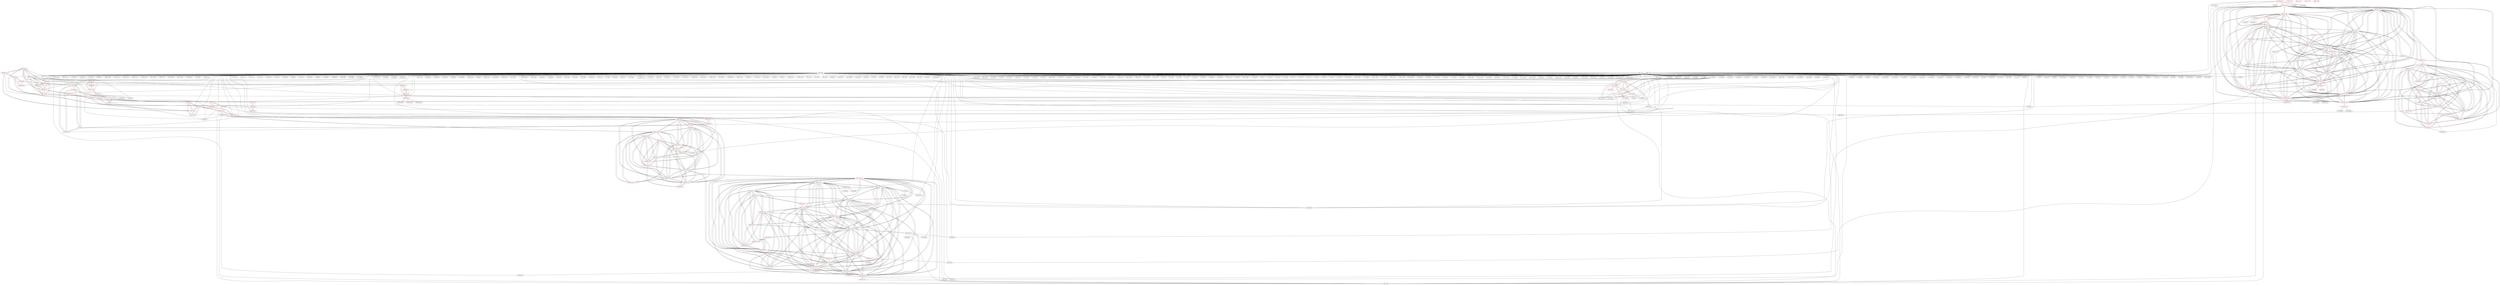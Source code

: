 graph {
	468 [label="(468) R35_T2" color=red]
	483 [label="(483) T15_T1"]
	484 [label="(484) T16_T1"]
	482 [label="(482) T14_T1"]
	485 [label="(485) T17_T1"]
	498 [label="(498) R35_T1"]
	508 [label="(508) R15_P1"]
	467 [label="(467) T22_T1"]
	469 [label="(469) R36_T2" color=red]
	434 [label="(434) U1302"]
	457 [label="(457) U1301"]
	474 [label="(474) T18_T2"]
	470 [label="(470) R37_T2" color=red]
	40 [label="(40) U201"]
	475 [label="(475) T19_T2"]
	471 [label="(471) R38_T2" color=red]
	436 [label="(436) J1303"]
	40 [label="(40) U201"]
	457 [label="(457) U1301"]
	476 [label="(476) T20_T2"]
	472 [label="(472) R39_T2" color=red]
	73 [label="(73) C316"]
	51 [label="(51) J301"]
	91 [label="(91) FB304"]
	477 [label="(477) T21_T2"]
	473 [label="(473) R40_T2" color=red]
	475 [label="(475) T19_T2"]
	476 [label="(476) T20_T2"]
	477 [label="(477) T21_T2"]
	467 [label="(467) T22_T1"]
	474 [label="(474) T18_T2"]
	474 [label="(474) T18_T2" color=red]
	475 [label="(475) T19_T2"]
	476 [label="(476) T20_T2"]
	477 [label="(477) T21_T2"]
	467 [label="(467) T22_T1"]
	473 [label="(473) R40_T2"]
	469 [label="(469) R36_T2"]
	475 [label="(475) T19_T2" color=red]
	476 [label="(476) T20_T2"]
	477 [label="(477) T21_T2"]
	467 [label="(467) T22_T1"]
	474 [label="(474) T18_T2"]
	473 [label="(473) R40_T2"]
	470 [label="(470) R37_T2"]
	476 [label="(476) T20_T2" color=red]
	475 [label="(475) T19_T2"]
	477 [label="(477) T21_T2"]
	467 [label="(467) T22_T1"]
	474 [label="(474) T18_T2"]
	473 [label="(473) R40_T2"]
	471 [label="(471) R38_T2"]
	477 [label="(477) T21_T2" color=red]
	475 [label="(475) T19_T2"]
	476 [label="(476) T20_T2"]
	467 [label="(467) T22_T1"]
	474 [label="(474) T18_T2"]
	473 [label="(473) R40_T2"]
	472 [label="(472) R39_T2"]
	478 [label="(478) T10_T1" color=red]
	486 [label="(486) R23_T1"]
	487 [label="(487) R27_T1"]
	494 [label="(494) R31_T1"]
	479 [label="(479) T11_T1" color=red]
	491 [label="(491) R24_T1"]
	495 [label="(495) R32_T1"]
	488 [label="(488) R28_T1"]
	480 [label="(480) T12_T1" color=red]
	496 [label="(496) R33_T1"]
	489 [label="(489) R29_T1"]
	490 [label="(490) R25_T1"]
	481 [label="(481) T13_T1" color=red]
	493 [label="(493) R30_T1"]
	497 [label="(497) R34_T1"]
	492 [label="(492) R26_T1"]
	482 [label="(482) T14_T1" color=red]
	483 [label="(483) T15_T1"]
	484 [label="(484) T16_T1"]
	485 [label="(485) T17_T1"]
	468 [label="(468) R35_T2"]
	498 [label="(498) R35_T1"]
	494 [label="(494) R31_T1"]
	483 [label="(483) T15_T1" color=red]
	484 [label="(484) T16_T1"]
	482 [label="(482) T14_T1"]
	485 [label="(485) T17_T1"]
	468 [label="(468) R35_T2"]
	498 [label="(498) R35_T1"]
	495 [label="(495) R32_T1"]
	484 [label="(484) T16_T1" color=red]
	483 [label="(483) T15_T1"]
	482 [label="(482) T14_T1"]
	485 [label="(485) T17_T1"]
	468 [label="(468) R35_T2"]
	498 [label="(498) R35_T1"]
	496 [label="(496) R33_T1"]
	485 [label="(485) T17_T1" color=red]
	483 [label="(483) T15_T1"]
	484 [label="(484) T16_T1"]
	482 [label="(482) T14_T1"]
	468 [label="(468) R35_T2"]
	498 [label="(498) R35_T1"]
	499 [label="(499) R34_T1_T"]
	486 [label="(486) R23_T1" color=red]
	478 [label="(478) T10_T1"]
	487 [label="(487) R27_T1" color=red]
	478 [label="(478) T10_T1"]
	494 [label="(494) R31_T1"]
	488 [label="(488) R28_T1" color=red]
	495 [label="(495) R32_T1"]
	479 [label="(479) T11_T1"]
	489 [label="(489) R29_T1" color=red]
	496 [label="(496) R33_T1"]
	480 [label="(480) T12_T1"]
	490 [label="(490) R25_T1" color=red]
	420 [label="(420) JP1201"]
	426 [label="(426) Q1202"]
	423 [label="(423) C1202"]
	480 [label="(480) T12_T1"]
	491 [label="(491) R24_T1" color=red]
	145 [label="(145) TR501"]
	148 [label="(148) J502"]
	479 [label="(479) T11_T1"]
	492 [label="(492) R26_T1" color=red]
	434 [label="(434) U1302"]
	457 [label="(457) U1301"]
	481 [label="(481) T13_T1"]
	493 [label="(493) R30_T1" color=red]
	497 [label="(497) R34_T1"]
	481 [label="(481) T13_T1"]
	494 [label="(494) R31_T1" color=red]
	487 [label="(487) R27_T1"]
	478 [label="(478) T10_T1"]
	482 [label="(482) T14_T1"]
	495 [label="(495) R32_T1" color=red]
	483 [label="(483) T15_T1"]
	479 [label="(479) T11_T1"]
	488 [label="(488) R28_T1"]
	496 [label="(496) R33_T1" color=red]
	484 [label="(484) T16_T1"]
	480 [label="(480) T12_T1"]
	489 [label="(489) R29_T1"]
	497 [label="(497) R34_T1" color=red]
	493 [label="(493) R30_T1"]
	481 [label="(481) T13_T1"]
	499 [label="(499) R34_T1_T"]
	498 [label="(498) R35_T1" color=red]
	483 [label="(483) T15_T1"]
	484 [label="(484) T16_T1"]
	482 [label="(482) T14_T1"]
	485 [label="(485) T17_T1"]
	468 [label="(468) R35_T2"]
	499 [label="(499) R34_T1_T" color=red]
	485 [label="(485) T17_T1"]
	497 [label="(497) R34_T1"]
	500 [label="(500) T3_P1" color=red]
	504 [label="(504) R14_P1"]
	505 [label="(505) T6_P1"]
	503 [label="(503) R13_P1"]
	502 [label="(502) R12_P1"]
	501 [label="(501) T2_P1"]
	501 [label="(501) T2_P1" color=red]
	503 [label="(503) R13_P1"]
	500 [label="(500) T3_P1"]
	502 [label="(502) R12_P1"]
	507 [label="(507) T5_P1"]
	508 [label="(508) R15_P1"]
	502 [label="(502) R12_P1" color=red]
	503 [label="(503) R13_P1"]
	500 [label="(500) T3_P1"]
	501 [label="(501) T2_P1"]
	503 [label="(503) R13_P1" color=red]
	517 [label="(517) T4_P1"]
	500 [label="(500) T3_P1"]
	502 [label="(502) R12_P1"]
	501 [label="(501) T2_P1"]
	504 [label="(504) R14_P1" color=red]
	608 [label="(608) R14_P1_3"]
	40 [label="(40) U201"]
	500 [label="(500) T3_P1"]
	505 [label="(505) T6_P1"]
	505 [label="(505) T6_P1" color=red]
	504 [label="(504) R14_P1"]
	500 [label="(500) T3_P1"]
	514 [label="(514) R22_P1"]
	506 [label="(506) R17_P1"]
	506 [label="(506) R17_P1" color=red]
	514 [label="(514) R22_P1"]
	505 [label="(505) T6_P1"]
	507 [label="(507) T5_P1" color=red]
	501 [label="(501) T2_P1"]
	508 [label="(508) R15_P1"]
	509 [label="(509) R16_P1"]
	510 [label="(510) R20_P1"]
	508 [label="(508) R15_P1" color=red]
	467 [label="(467) T22_T1"]
	468 [label="(468) R35_T2"]
	501 [label="(501) T2_P1"]
	507 [label="(507) T5_P1"]
	509 [label="(509) R16_P1" color=red]
	507 [label="(507) T5_P1"]
	510 [label="(510) R20_P1"]
	510 [label="(510) R20_P1" color=red]
	511 [label="(511) T8_P1"]
	509 [label="(509) R16_P1"]
	507 [label="(507) T5_P1"]
	511 [label="(511) T8_P1" color=red]
	512 [label="(512) T9_P1"]
	513 [label="(513) R21_P1"]
	515 [label="(515) R19_P1"]
	510 [label="(510) R20_P1"]
	512 [label="(512) T9_P1" color=red]
	514 [label="(514) R22_P1"]
	513 [label="(513) R21_P1"]
	511 [label="(511) T8_P1"]
	515 [label="(515) R19_P1"]
	513 [label="(513) R21_P1" color=red]
	512 [label="(512) T9_P1"]
	511 [label="(511) T8_P1"]
	515 [label="(515) R19_P1"]
	514 [label="(514) R22_P1" color=red]
	512 [label="(512) T9_P1"]
	505 [label="(505) T6_P1"]
	506 [label="(506) R17_P1"]
	515 [label="(515) R19_P1" color=red]
	512 [label="(512) T9_P1"]
	513 [label="(513) R21_P1"]
	511 [label="(511) T8_P1"]
	516 [label="(516) T7_P1"]
	516 [label="(516) T7_P1" color=red]
	518 [label="(518) R1"]
	517 [label="(517) T4_P1"]
	158 [label="(158) J601"]
	515 [label="(515) R19_P1"]
	517 [label="(517) T4_P1" color=red]
	503 [label="(503) R13_P1"]
	518 [label="(518) R1"]
	516 [label="(516) T7_P1"]
	158 [label="(158) J601"]
	518 [label="(518) R1" color=red]
	517 [label="(517) T4_P1"]
	516 [label="(516) T7_P1"]
	158 [label="(158) J601"]
	519 [label="(519) T22_T1_2" color=red]
	533 [label="(533) T13_T1_2"]
	526 [label="(526) T18_T2_2"]
	527 [label="(527) T19_T2_2"]
	532 [label="(532) T12_T1_2"]
	535 [label="(535) T15_T1_2"]
	534 [label="(534) T14_T1_2"]
	528 [label="(528) T20_T2_2"]
	529 [label="(529) T21_T2_2"]
	531 [label="(531) T11_T1_2"]
	530 [label="(530) T10_T1_2"]
	536 [label="(536) T16_T1_2"]
	537 [label="(537) T17_T1_2"]
	525 [label="(525) R40_T2_2"]
	560 [label="(560) R15_P1_2"]
	520 [label="(520) R35_T2_2"]
	520 [label="(520) R35_T2_2" color=red]
	551 [label="(551) R35_T2_T_2"]
	560 [label="(560) R15_P1_2"]
	519 [label="(519) T22_T1_2"]
	521 [label="(521) R36_T2_2" color=red]
	115 [label="(115) TH401"]
	96 [label="(96) D402"]
	95 [label="(95) D401"]
	92 [label="(92) U401"]
	129 [label="(129) JP402"]
	130 [label="(130) JP403"]
	526 [label="(526) T18_T2_2"]
	522 [label="(522) R37_T2_2" color=red]
	335 [label="(335) R908"]
	341 [label="(341) JP904"]
	527 [label="(527) T19_T2_2"]
	523 [label="(523) R38_T2_2" color=red]
	50 [label="(50) U302"]
	528 [label="(528) T20_T2_2"]
	524 [label="(524) R39_T2_2" color=red]
	416 [label="(416) Q1201"]
	417 [label="(417) R1204"]
	529 [label="(529) T21_T2_2"]
	525 [label="(525) R40_T2_2" color=red]
	527 [label="(527) T19_T2_2"]
	528 [label="(528) T20_T2_2"]
	529 [label="(529) T21_T2_2"]
	519 [label="(519) T22_T1_2"]
	526 [label="(526) T18_T2_2"]
	541 [label="(541) R29_T1_2"]
	540 [label="(540) R28_T1_2"]
	545 [label="(545) R30_T1_2"]
	539 [label="(539) R27_T1_2"]
	550 [label="(550) R35_T1_2"]
	526 [label="(526) T18_T2_2" color=red]
	533 [label="(533) T13_T1_2"]
	527 [label="(527) T19_T2_2"]
	532 [label="(532) T12_T1_2"]
	535 [label="(535) T15_T1_2"]
	534 [label="(534) T14_T1_2"]
	528 [label="(528) T20_T2_2"]
	529 [label="(529) T21_T2_2"]
	531 [label="(531) T11_T1_2"]
	530 [label="(530) T10_T1_2"]
	519 [label="(519) T22_T1_2"]
	536 [label="(536) T16_T1_2"]
	537 [label="(537) T17_T1_2"]
	525 [label="(525) R40_T2_2"]
	521 [label="(521) R36_T2_2"]
	527 [label="(527) T19_T2_2" color=red]
	533 [label="(533) T13_T1_2"]
	526 [label="(526) T18_T2_2"]
	532 [label="(532) T12_T1_2"]
	535 [label="(535) T15_T1_2"]
	534 [label="(534) T14_T1_2"]
	528 [label="(528) T20_T2_2"]
	529 [label="(529) T21_T2_2"]
	531 [label="(531) T11_T1_2"]
	530 [label="(530) T10_T1_2"]
	519 [label="(519) T22_T1_2"]
	536 [label="(536) T16_T1_2"]
	537 [label="(537) T17_T1_2"]
	525 [label="(525) R40_T2_2"]
	522 [label="(522) R37_T2_2"]
	528 [label="(528) T20_T2_2" color=red]
	533 [label="(533) T13_T1_2"]
	526 [label="(526) T18_T2_2"]
	527 [label="(527) T19_T2_2"]
	532 [label="(532) T12_T1_2"]
	535 [label="(535) T15_T1_2"]
	534 [label="(534) T14_T1_2"]
	529 [label="(529) T21_T2_2"]
	531 [label="(531) T11_T1_2"]
	530 [label="(530) T10_T1_2"]
	519 [label="(519) T22_T1_2"]
	536 [label="(536) T16_T1_2"]
	537 [label="(537) T17_T1_2"]
	525 [label="(525) R40_T2_2"]
	523 [label="(523) R38_T2_2"]
	529 [label="(529) T21_T2_2" color=red]
	533 [label="(533) T13_T1_2"]
	526 [label="(526) T18_T2_2"]
	527 [label="(527) T19_T2_2"]
	532 [label="(532) T12_T1_2"]
	535 [label="(535) T15_T1_2"]
	534 [label="(534) T14_T1_2"]
	528 [label="(528) T20_T2_2"]
	531 [label="(531) T11_T1_2"]
	530 [label="(530) T10_T1_2"]
	519 [label="(519) T22_T1_2"]
	536 [label="(536) T16_T1_2"]
	537 [label="(537) T17_T1_2"]
	525 [label="(525) R40_T2_2"]
	524 [label="(524) R39_T2_2"]
	530 [label="(530) T10_T1_2" color=red]
	533 [label="(533) T13_T1_2"]
	526 [label="(526) T18_T2_2"]
	527 [label="(527) T19_T2_2"]
	532 [label="(532) T12_T1_2"]
	535 [label="(535) T15_T1_2"]
	534 [label="(534) T14_T1_2"]
	528 [label="(528) T20_T2_2"]
	529 [label="(529) T21_T2_2"]
	531 [label="(531) T11_T1_2"]
	519 [label="(519) T22_T1_2"]
	536 [label="(536) T16_T1_2"]
	537 [label="(537) T17_T1_2"]
	538 [label="(538) R23_T1_2"]
	539 [label="(539) R27_T1_2"]
	546 [label="(546) R31_T1_2"]
	531 [label="(531) T11_T1_2" color=red]
	533 [label="(533) T13_T1_2"]
	526 [label="(526) T18_T2_2"]
	527 [label="(527) T19_T2_2"]
	532 [label="(532) T12_T1_2"]
	535 [label="(535) T15_T1_2"]
	534 [label="(534) T14_T1_2"]
	528 [label="(528) T20_T2_2"]
	529 [label="(529) T21_T2_2"]
	530 [label="(530) T10_T1_2"]
	519 [label="(519) T22_T1_2"]
	536 [label="(536) T16_T1_2"]
	537 [label="(537) T17_T1_2"]
	543 [label="(543) R24_T1_2"]
	547 [label="(547) R32_T1_2"]
	540 [label="(540) R28_T1_2"]
	532 [label="(532) T12_T1_2" color=red]
	533 [label="(533) T13_T1_2"]
	526 [label="(526) T18_T2_2"]
	527 [label="(527) T19_T2_2"]
	535 [label="(535) T15_T1_2"]
	534 [label="(534) T14_T1_2"]
	528 [label="(528) T20_T2_2"]
	529 [label="(529) T21_T2_2"]
	531 [label="(531) T11_T1_2"]
	530 [label="(530) T10_T1_2"]
	519 [label="(519) T22_T1_2"]
	536 [label="(536) T16_T1_2"]
	537 [label="(537) T17_T1_2"]
	548 [label="(548) R33_T1_2"]
	541 [label="(541) R29_T1_2"]
	542 [label="(542) R25_T1_2"]
	533 [label="(533) T13_T1_2" color=red]
	526 [label="(526) T18_T2_2"]
	527 [label="(527) T19_T2_2"]
	532 [label="(532) T12_T1_2"]
	535 [label="(535) T15_T1_2"]
	534 [label="(534) T14_T1_2"]
	528 [label="(528) T20_T2_2"]
	529 [label="(529) T21_T2_2"]
	531 [label="(531) T11_T1_2"]
	530 [label="(530) T10_T1_2"]
	519 [label="(519) T22_T1_2"]
	536 [label="(536) T16_T1_2"]
	537 [label="(537) T17_T1_2"]
	545 [label="(545) R30_T1_2"]
	549 [label="(549) R34_T1_2"]
	544 [label="(544) R26_T1_2"]
	534 [label="(534) T14_T1_2" color=red]
	533 [label="(533) T13_T1_2"]
	526 [label="(526) T18_T2_2"]
	527 [label="(527) T19_T2_2"]
	532 [label="(532) T12_T1_2"]
	535 [label="(535) T15_T1_2"]
	528 [label="(528) T20_T2_2"]
	529 [label="(529) T21_T2_2"]
	531 [label="(531) T11_T1_2"]
	530 [label="(530) T10_T1_2"]
	519 [label="(519) T22_T1_2"]
	536 [label="(536) T16_T1_2"]
	537 [label="(537) T17_T1_2"]
	551 [label="(551) R35_T2_T_2"]
	550 [label="(550) R35_T1_2"]
	546 [label="(546) R31_T1_2"]
	535 [label="(535) T15_T1_2" color=red]
	533 [label="(533) T13_T1_2"]
	526 [label="(526) T18_T2_2"]
	527 [label="(527) T19_T2_2"]
	532 [label="(532) T12_T1_2"]
	534 [label="(534) T14_T1_2"]
	528 [label="(528) T20_T2_2"]
	529 [label="(529) T21_T2_2"]
	531 [label="(531) T11_T1_2"]
	530 [label="(530) T10_T1_2"]
	519 [label="(519) T22_T1_2"]
	536 [label="(536) T16_T1_2"]
	537 [label="(537) T17_T1_2"]
	551 [label="(551) R35_T2_T_2"]
	550 [label="(550) R35_T1_2"]
	547 [label="(547) R32_T1_2"]
	536 [label="(536) T16_T1_2" color=red]
	533 [label="(533) T13_T1_2"]
	526 [label="(526) T18_T2_2"]
	527 [label="(527) T19_T2_2"]
	532 [label="(532) T12_T1_2"]
	535 [label="(535) T15_T1_2"]
	534 [label="(534) T14_T1_2"]
	528 [label="(528) T20_T2_2"]
	529 [label="(529) T21_T2_2"]
	531 [label="(531) T11_T1_2"]
	530 [label="(530) T10_T1_2"]
	519 [label="(519) T22_T1_2"]
	537 [label="(537) T17_T1_2"]
	551 [label="(551) R35_T2_T_2"]
	550 [label="(550) R35_T1_2"]
	548 [label="(548) R33_T1_2"]
	537 [label="(537) T17_T1_2" color=red]
	533 [label="(533) T13_T1_2"]
	526 [label="(526) T18_T2_2"]
	527 [label="(527) T19_T2_2"]
	532 [label="(532) T12_T1_2"]
	535 [label="(535) T15_T1_2"]
	534 [label="(534) T14_T1_2"]
	528 [label="(528) T20_T2_2"]
	529 [label="(529) T21_T2_2"]
	531 [label="(531) T11_T1_2"]
	530 [label="(530) T10_T1_2"]
	519 [label="(519) T22_T1_2"]
	536 [label="(536) T16_T1_2"]
	551 [label="(551) R35_T2_T_2"]
	550 [label="(550) R35_T1_2"]
	549 [label="(549) R34_T1_2"]
	538 [label="(538) R23_T1_2" color=red]
	118 [label="(118) R401"]
	92 [label="(92) U401"]
	40 [label="(40) U201"]
	530 [label="(530) T10_T1_2"]
	539 [label="(539) R27_T1_2" color=red]
	525 [label="(525) R40_T2_2"]
	541 [label="(541) R29_T1_2"]
	540 [label="(540) R28_T1_2"]
	545 [label="(545) R30_T1_2"]
	550 [label="(550) R35_T1_2"]
	530 [label="(530) T10_T1_2"]
	546 [label="(546) R31_T1_2"]
	540 [label="(540) R28_T1_2" color=red]
	525 [label="(525) R40_T2_2"]
	541 [label="(541) R29_T1_2"]
	545 [label="(545) R30_T1_2"]
	539 [label="(539) R27_T1_2"]
	550 [label="(550) R35_T1_2"]
	547 [label="(547) R32_T1_2"]
	531 [label="(531) T11_T1_2"]
	541 [label="(541) R29_T1_2" color=red]
	525 [label="(525) R40_T2_2"]
	540 [label="(540) R28_T1_2"]
	545 [label="(545) R30_T1_2"]
	539 [label="(539) R27_T1_2"]
	550 [label="(550) R35_T1_2"]
	548 [label="(548) R33_T1_2"]
	532 [label="(532) T12_T1_2"]
	542 [label="(542) R25_T1_2" color=red]
	156 [label="(156) J603"]
	151 [label="(151) R601"]
	532 [label="(532) T12_T1_2"]
	543 [label="(543) R24_T1_2" color=red]
	40 [label="(40) U201"]
	434 [label="(434) U1302"]
	531 [label="(531) T11_T1_2"]
	544 [label="(544) R26_T1_2" color=red]
	85 [label="(85) R313"]
	81 [label="(81) R312"]
	71 [label="(71) C315"]
	533 [label="(533) T13_T1_2"]
	545 [label="(545) R30_T1_2" color=red]
	525 [label="(525) R40_T2_2"]
	541 [label="(541) R29_T1_2"]
	540 [label="(540) R28_T1_2"]
	539 [label="(539) R27_T1_2"]
	550 [label="(550) R35_T1_2"]
	549 [label="(549) R34_T1_2"]
	533 [label="(533) T13_T1_2"]
	546 [label="(546) R31_T1_2" color=red]
	539 [label="(539) R27_T1_2"]
	530 [label="(530) T10_T1_2"]
	534 [label="(534) T14_T1_2"]
	547 [label="(547) R32_T1_2" color=red]
	535 [label="(535) T15_T1_2"]
	531 [label="(531) T11_T1_2"]
	540 [label="(540) R28_T1_2"]
	548 [label="(548) R33_T1_2" color=red]
	536 [label="(536) T16_T1_2"]
	532 [label="(532) T12_T1_2"]
	541 [label="(541) R29_T1_2"]
	549 [label="(549) R34_T1_2" color=red]
	537 [label="(537) T17_T1_2"]
	545 [label="(545) R30_T1_2"]
	533 [label="(533) T13_T1_2"]
	550 [label="(550) R35_T1_2" color=red]
	535 [label="(535) T15_T1_2"]
	536 [label="(536) T16_T1_2"]
	534 [label="(534) T14_T1_2"]
	537 [label="(537) T17_T1_2"]
	551 [label="(551) R35_T2_T_2"]
	525 [label="(525) R40_T2_2"]
	541 [label="(541) R29_T1_2"]
	540 [label="(540) R28_T1_2"]
	545 [label="(545) R30_T1_2"]
	539 [label="(539) R27_T1_2"]
	551 [label="(551) R35_T2_T_2" color=red]
	535 [label="(535) T15_T1_2"]
	536 [label="(536) T16_T1_2"]
	534 [label="(534) T14_T1_2"]
	537 [label="(537) T17_T1_2"]
	550 [label="(550) R35_T1_2"]
	520 [label="(520) R35_T2_2"]
	552 [label="(552) T3_P1_2" color=red]
	569 [label="(569) T4_P1_2"]
	568 [label="(568) T7_P1_2"]
	559 [label="(559) T5_P1_2"]
	564 [label="(564) T9_P1_2"]
	563 [label="(563) T8_P1_2"]
	557 [label="(557) T6_P1_2"]
	553 [label="(553) T2_P1_2"]
	556 [label="(556) R14_P1_2"]
	555 [label="(555) R13_P1_2"]
	554 [label="(554) R12_P1_2"]
	553 [label="(553) T2_P1_2" color=red]
	552 [label="(552) T3_P1_2"]
	569 [label="(569) T4_P1_2"]
	568 [label="(568) T7_P1_2"]
	559 [label="(559) T5_P1_2"]
	564 [label="(564) T9_P1_2"]
	563 [label="(563) T8_P1_2"]
	557 [label="(557) T6_P1_2"]
	555 [label="(555) R13_P1_2"]
	554 [label="(554) R12_P1_2"]
	560 [label="(560) R15_P1_2"]
	554 [label="(554) R12_P1_2" color=red]
	565 [label="(565) R21_P1_2"]
	561 [label="(561) R16_P1_2"]
	558 [label="(558) R17_P1_2"]
	570 [label="(570) R1_2"]
	555 [label="(555) R13_P1_2"]
	552 [label="(552) T3_P1_2"]
	553 [label="(553) T2_P1_2"]
	555 [label="(555) R13_P1_2" color=red]
	569 [label="(569) T4_P1_2"]
	552 [label="(552) T3_P1_2"]
	554 [label="(554) R12_P1_2"]
	553 [label="(553) T2_P1_2"]
	556 [label="(556) R14_P1_2" color=red]
	366 [label="(366) D1001"]
	552 [label="(552) T3_P1_2"]
	557 [label="(557) T6_P1_2"]
	557 [label="(557) T6_P1_2" color=red]
	552 [label="(552) T3_P1_2"]
	569 [label="(569) T4_P1_2"]
	568 [label="(568) T7_P1_2"]
	559 [label="(559) T5_P1_2"]
	564 [label="(564) T9_P1_2"]
	563 [label="(563) T8_P1_2"]
	553 [label="(553) T2_P1_2"]
	556 [label="(556) R14_P1_2"]
	566 [label="(566) R22_P1_2"]
	558 [label="(558) R17_P1_2"]
	558 [label="(558) R17_P1_2" color=red]
	565 [label="(565) R21_P1_2"]
	561 [label="(561) R16_P1_2"]
	554 [label="(554) R12_P1_2"]
	570 [label="(570) R1_2"]
	566 [label="(566) R22_P1_2"]
	557 [label="(557) T6_P1_2"]
	559 [label="(559) T5_P1_2" color=red]
	552 [label="(552) T3_P1_2"]
	569 [label="(569) T4_P1_2"]
	568 [label="(568) T7_P1_2"]
	564 [label="(564) T9_P1_2"]
	563 [label="(563) T8_P1_2"]
	557 [label="(557) T6_P1_2"]
	553 [label="(553) T2_P1_2"]
	560 [label="(560) R15_P1_2"]
	561 [label="(561) R16_P1_2"]
	562 [label="(562) R20_P1_2"]
	560 [label="(560) R15_P1_2" color=red]
	519 [label="(519) T22_T1_2"]
	520 [label="(520) R35_T2_2"]
	553 [label="(553) T2_P1_2"]
	559 [label="(559) T5_P1_2"]
	561 [label="(561) R16_P1_2" color=red]
	565 [label="(565) R21_P1_2"]
	554 [label="(554) R12_P1_2"]
	558 [label="(558) R17_P1_2"]
	570 [label="(570) R1_2"]
	559 [label="(559) T5_P1_2"]
	562 [label="(562) R20_P1_2"]
	562 [label="(562) R20_P1_2" color=red]
	563 [label="(563) T8_P1_2"]
	561 [label="(561) R16_P1_2"]
	559 [label="(559) T5_P1_2"]
	563 [label="(563) T8_P1_2" color=red]
	552 [label="(552) T3_P1_2"]
	569 [label="(569) T4_P1_2"]
	568 [label="(568) T7_P1_2"]
	559 [label="(559) T5_P1_2"]
	564 [label="(564) T9_P1_2"]
	557 [label="(557) T6_P1_2"]
	553 [label="(553) T2_P1_2"]
	565 [label="(565) R21_P1_2"]
	567 [label="(567) R19_P1_2"]
	562 [label="(562) R20_P1_2"]
	564 [label="(564) T9_P1_2" color=red]
	566 [label="(566) R22_P1_2"]
	552 [label="(552) T3_P1_2"]
	569 [label="(569) T4_P1_2"]
	568 [label="(568) T7_P1_2"]
	559 [label="(559) T5_P1_2"]
	563 [label="(563) T8_P1_2"]
	557 [label="(557) T6_P1_2"]
	553 [label="(553) T2_P1_2"]
	565 [label="(565) R21_P1_2"]
	567 [label="(567) R19_P1_2"]
	565 [label="(565) R21_P1_2" color=red]
	561 [label="(561) R16_P1_2"]
	554 [label="(554) R12_P1_2"]
	558 [label="(558) R17_P1_2"]
	570 [label="(570) R1_2"]
	564 [label="(564) T9_P1_2"]
	563 [label="(563) T8_P1_2"]
	567 [label="(567) R19_P1_2"]
	566 [label="(566) R22_P1_2" color=red]
	564 [label="(564) T9_P1_2"]
	557 [label="(557) T6_P1_2"]
	558 [label="(558) R17_P1_2"]
	567 [label="(567) R19_P1_2" color=red]
	564 [label="(564) T9_P1_2"]
	565 [label="(565) R21_P1_2"]
	563 [label="(563) T8_P1_2"]
	568 [label="(568) T7_P1_2"]
	568 [label="(568) T7_P1_2" color=red]
	552 [label="(552) T3_P1_2"]
	569 [label="(569) T4_P1_2"]
	559 [label="(559) T5_P1_2"]
	564 [label="(564) T9_P1_2"]
	563 [label="(563) T8_P1_2"]
	557 [label="(557) T6_P1_2"]
	553 [label="(553) T2_P1_2"]
	570 [label="(570) R1_2"]
	362 [label="(362) R1016"]
	567 [label="(567) R19_P1_2"]
	569 [label="(569) T4_P1_2" color=red]
	552 [label="(552) T3_P1_2"]
	568 [label="(568) T7_P1_2"]
	559 [label="(559) T5_P1_2"]
	564 [label="(564) T9_P1_2"]
	563 [label="(563) T8_P1_2"]
	557 [label="(557) T6_P1_2"]
	553 [label="(553) T2_P1_2"]
	555 [label="(555) R13_P1_2"]
	570 [label="(570) R1_2"]
	362 [label="(362) R1016"]
	570 [label="(570) R1_2" color=red]
	569 [label="(569) T4_P1_2"]
	568 [label="(568) T7_P1_2"]
	362 [label="(362) R1016"]
	565 [label="(565) R21_P1_2"]
	561 [label="(561) R16_P1_2"]
	554 [label="(554) R12_P1_2"]
	558 [label="(558) R17_P1_2"]
	571 [label="(571) T22_T1_3" color=red]
	585 [label="(585) T13_T1_3"]
	578 [label="(578) T18_T2_3"]
	579 [label="(579) T19_T2_3"]
	584 [label="(584) T12_T1_3"]
	587 [label="(587) T15_T1_3"]
	586 [label="(586) T14_T1_3"]
	580 [label="(580) T20_T2_3"]
	581 [label="(581) T21_T2_3"]
	583 [label="(583) T11_T1_3"]
	582 [label="(582) T10_T1_3"]
	588 [label="(588) T16_T1_3"]
	589 [label="(589) T17_T1_3"]
	577 [label="(577) R40_T2_3"]
	612 [label="(612) R15_P1_3"]
	572 [label="(572) R35_T2_3"]
	572 [label="(572) R35_T2_3" color=red]
	587 [label="(587) T15_T1_3"]
	588 [label="(588) T16_T1_3"]
	586 [label="(586) T14_T1_3"]
	589 [label="(589) T17_T1_3"]
	602 [label="(602) R35_T1_3"]
	612 [label="(612) R15_P1_3"]
	571 [label="(571) T22_T1_3"]
	573 [label="(573) R36_T2_3" color=red]
	33 [label="(33) R205"]
	368 [label="(368) J1001"]
	578 [label="(578) T18_T2_3"]
	574 [label="(574) R37_T2_3" color=red]
	40 [label="(40) U201"]
	579 [label="(579) T19_T2_3"]
	575 [label="(575) R38_T2_3" color=red]
	60 [label="(60) U303"]
	54 [label="(54) U301"]
	580 [label="(580) T20_T2_3"]
	576 [label="(576) R39_T2_3" color=red]
	459 [label="(459) J1302"]
	581 [label="(581) T21_T2_3"]
	577 [label="(577) R40_T2_3" color=red]
	579 [label="(579) T19_T2_3"]
	580 [label="(580) T20_T2_3"]
	581 [label="(581) T21_T2_3"]
	571 [label="(571) T22_T1_3"]
	578 [label="(578) T18_T2_3"]
	593 [label="(593) R29_T1_3"]
	592 [label="(592) R28_T1_3"]
	597 [label="(597) R30_T1_3"]
	591 [label="(591) R27_T1_3"]
	602 [label="(602) R35_T1_3"]
	578 [label="(578) T18_T2_3" color=red]
	585 [label="(585) T13_T1_3"]
	579 [label="(579) T19_T2_3"]
	584 [label="(584) T12_T1_3"]
	587 [label="(587) T15_T1_3"]
	586 [label="(586) T14_T1_3"]
	580 [label="(580) T20_T2_3"]
	581 [label="(581) T21_T2_3"]
	583 [label="(583) T11_T1_3"]
	582 [label="(582) T10_T1_3"]
	571 [label="(571) T22_T1_3"]
	588 [label="(588) T16_T1_3"]
	589 [label="(589) T17_T1_3"]
	577 [label="(577) R40_T2_3"]
	573 [label="(573) R36_T2_3"]
	579 [label="(579) T19_T2_3" color=red]
	585 [label="(585) T13_T1_3"]
	578 [label="(578) T18_T2_3"]
	584 [label="(584) T12_T1_3"]
	587 [label="(587) T15_T1_3"]
	586 [label="(586) T14_T1_3"]
	580 [label="(580) T20_T2_3"]
	581 [label="(581) T21_T2_3"]
	583 [label="(583) T11_T1_3"]
	582 [label="(582) T10_T1_3"]
	571 [label="(571) T22_T1_3"]
	588 [label="(588) T16_T1_3"]
	589 [label="(589) T17_T1_3"]
	577 [label="(577) R40_T2_3"]
	574 [label="(574) R37_T2_3"]
	580 [label="(580) T20_T2_3" color=red]
	585 [label="(585) T13_T1_3"]
	578 [label="(578) T18_T2_3"]
	579 [label="(579) T19_T2_3"]
	584 [label="(584) T12_T1_3"]
	587 [label="(587) T15_T1_3"]
	586 [label="(586) T14_T1_3"]
	581 [label="(581) T21_T2_3"]
	583 [label="(583) T11_T1_3"]
	582 [label="(582) T10_T1_3"]
	571 [label="(571) T22_T1_3"]
	588 [label="(588) T16_T1_3"]
	589 [label="(589) T17_T1_3"]
	577 [label="(577) R40_T2_3"]
	575 [label="(575) R38_T2_3"]
	581 [label="(581) T21_T2_3" color=red]
	585 [label="(585) T13_T1_3"]
	578 [label="(578) T18_T2_3"]
	579 [label="(579) T19_T2_3"]
	584 [label="(584) T12_T1_3"]
	587 [label="(587) T15_T1_3"]
	586 [label="(586) T14_T1_3"]
	580 [label="(580) T20_T2_3"]
	583 [label="(583) T11_T1_3"]
	582 [label="(582) T10_T1_3"]
	571 [label="(571) T22_T1_3"]
	588 [label="(588) T16_T1_3"]
	589 [label="(589) T17_T1_3"]
	577 [label="(577) R40_T2_3"]
	576 [label="(576) R39_T2_3"]
	582 [label="(582) T10_T1_3" color=red]
	585 [label="(585) T13_T1_3"]
	578 [label="(578) T18_T2_3"]
	579 [label="(579) T19_T2_3"]
	584 [label="(584) T12_T1_3"]
	587 [label="(587) T15_T1_3"]
	586 [label="(586) T14_T1_3"]
	580 [label="(580) T20_T2_3"]
	581 [label="(581) T21_T2_3"]
	583 [label="(583) T11_T1_3"]
	571 [label="(571) T22_T1_3"]
	588 [label="(588) T16_T1_3"]
	589 [label="(589) T17_T1_3"]
	590 [label="(590) R23_T1_3"]
	591 [label="(591) R27_T1_3"]
	598 [label="(598) R31_T1_3"]
	583 [label="(583) T11_T1_3" color=red]
	585 [label="(585) T13_T1_3"]
	578 [label="(578) T18_T2_3"]
	579 [label="(579) T19_T2_3"]
	584 [label="(584) T12_T1_3"]
	587 [label="(587) T15_T1_3"]
	586 [label="(586) T14_T1_3"]
	580 [label="(580) T20_T2_3"]
	581 [label="(581) T21_T2_3"]
	582 [label="(582) T10_T1_3"]
	571 [label="(571) T22_T1_3"]
	588 [label="(588) T16_T1_3"]
	589 [label="(589) T17_T1_3"]
	595 [label="(595) R24_T1_3"]
	599 [label="(599) R32_T1_3"]
	592 [label="(592) R28_T1_3"]
	584 [label="(584) T12_T1_3" color=red]
	585 [label="(585) T13_T1_3"]
	578 [label="(578) T18_T2_3"]
	579 [label="(579) T19_T2_3"]
	587 [label="(587) T15_T1_3"]
	586 [label="(586) T14_T1_3"]
	580 [label="(580) T20_T2_3"]
	581 [label="(581) T21_T2_3"]
	583 [label="(583) T11_T1_3"]
	582 [label="(582) T10_T1_3"]
	571 [label="(571) T22_T1_3"]
	588 [label="(588) T16_T1_3"]
	589 [label="(589) T17_T1_3"]
	600 [label="(600) R33_T1_3"]
	593 [label="(593) R29_T1_3"]
	594 [label="(594) R25_T1_3"]
	585 [label="(585) T13_T1_3" color=red]
	578 [label="(578) T18_T2_3"]
	579 [label="(579) T19_T2_3"]
	584 [label="(584) T12_T1_3"]
	587 [label="(587) T15_T1_3"]
	586 [label="(586) T14_T1_3"]
	580 [label="(580) T20_T2_3"]
	581 [label="(581) T21_T2_3"]
	583 [label="(583) T11_T1_3"]
	582 [label="(582) T10_T1_3"]
	571 [label="(571) T22_T1_3"]
	588 [label="(588) T16_T1_3"]
	589 [label="(589) T17_T1_3"]
	597 [label="(597) R30_T1_3"]
	603 [label="(603) R34_T1_T_3"]
	596 [label="(596) R26_T1_3"]
	586 [label="(586) T14_T1_3" color=red]
	585 [label="(585) T13_T1_3"]
	578 [label="(578) T18_T2_3"]
	579 [label="(579) T19_T2_3"]
	584 [label="(584) T12_T1_3"]
	587 [label="(587) T15_T1_3"]
	580 [label="(580) T20_T2_3"]
	581 [label="(581) T21_T2_3"]
	583 [label="(583) T11_T1_3"]
	582 [label="(582) T10_T1_3"]
	571 [label="(571) T22_T1_3"]
	588 [label="(588) T16_T1_3"]
	589 [label="(589) T17_T1_3"]
	572 [label="(572) R35_T2_3"]
	602 [label="(602) R35_T1_3"]
	598 [label="(598) R31_T1_3"]
	587 [label="(587) T15_T1_3" color=red]
	585 [label="(585) T13_T1_3"]
	578 [label="(578) T18_T2_3"]
	579 [label="(579) T19_T2_3"]
	584 [label="(584) T12_T1_3"]
	586 [label="(586) T14_T1_3"]
	580 [label="(580) T20_T2_3"]
	581 [label="(581) T21_T2_3"]
	583 [label="(583) T11_T1_3"]
	582 [label="(582) T10_T1_3"]
	571 [label="(571) T22_T1_3"]
	588 [label="(588) T16_T1_3"]
	589 [label="(589) T17_T1_3"]
	572 [label="(572) R35_T2_3"]
	602 [label="(602) R35_T1_3"]
	599 [label="(599) R32_T1_3"]
	588 [label="(588) T16_T1_3" color=red]
	585 [label="(585) T13_T1_3"]
	578 [label="(578) T18_T2_3"]
	579 [label="(579) T19_T2_3"]
	584 [label="(584) T12_T1_3"]
	587 [label="(587) T15_T1_3"]
	586 [label="(586) T14_T1_3"]
	580 [label="(580) T20_T2_3"]
	581 [label="(581) T21_T2_3"]
	583 [label="(583) T11_T1_3"]
	582 [label="(582) T10_T1_3"]
	571 [label="(571) T22_T1_3"]
	589 [label="(589) T17_T1_3"]
	572 [label="(572) R35_T2_3"]
	602 [label="(602) R35_T1_3"]
	600 [label="(600) R33_T1_3"]
	589 [label="(589) T17_T1_3" color=red]
	585 [label="(585) T13_T1_3"]
	578 [label="(578) T18_T2_3"]
	579 [label="(579) T19_T2_3"]
	584 [label="(584) T12_T1_3"]
	587 [label="(587) T15_T1_3"]
	586 [label="(586) T14_T1_3"]
	580 [label="(580) T20_T2_3"]
	581 [label="(581) T21_T2_3"]
	583 [label="(583) T11_T1_3"]
	582 [label="(582) T10_T1_3"]
	571 [label="(571) T22_T1_3"]
	588 [label="(588) T16_T1_3"]
	572 [label="(572) R35_T2_3"]
	602 [label="(602) R35_T1_3"]
	601 [label="(601) R34_T1_3"]
	590 [label="(590) R23_T1_3" color=red]
	434 [label="(434) U1302"]
	582 [label="(582) T10_T1_3"]
	591 [label="(591) R27_T1_3" color=red]
	577 [label="(577) R40_T2_3"]
	593 [label="(593) R29_T1_3"]
	592 [label="(592) R28_T1_3"]
	597 [label="(597) R30_T1_3"]
	602 [label="(602) R35_T1_3"]
	582 [label="(582) T10_T1_3"]
	598 [label="(598) R31_T1_3"]
	592 [label="(592) R28_T1_3" color=red]
	577 [label="(577) R40_T2_3"]
	593 [label="(593) R29_T1_3"]
	597 [label="(597) R30_T1_3"]
	591 [label="(591) R27_T1_3"]
	602 [label="(602) R35_T1_3"]
	599 [label="(599) R32_T1_3"]
	583 [label="(583) T11_T1_3"]
	593 [label="(593) R29_T1_3" color=red]
	577 [label="(577) R40_T2_3"]
	592 [label="(592) R28_T1_3"]
	597 [label="(597) R30_T1_3"]
	591 [label="(591) R27_T1_3"]
	602 [label="(602) R35_T1_3"]
	600 [label="(600) R33_T1_3"]
	584 [label="(584) T12_T1_3"]
	594 [label="(594) R25_T1_3" color=red]
	119 [label="(119) U402"]
	125 [label="(125) C404"]
	584 [label="(584) T12_T1_3"]
	595 [label="(595) R24_T1_3" color=red]
	40 [label="(40) U201"]
	266 [label="(266) U802"]
	265 [label="(265) R811"]
	289 [label="(289) R818"]
	583 [label="(583) T11_T1_3"]
	596 [label="(596) R26_T1_3" color=red]
	134 [label="(134) R408"]
	131 [label="(131) JP404"]
	585 [label="(585) T13_T1_3"]
	597 [label="(597) R30_T1_3" color=red]
	577 [label="(577) R40_T2_3"]
	593 [label="(593) R29_T1_3"]
	592 [label="(592) R28_T1_3"]
	591 [label="(591) R27_T1_3"]
	602 [label="(602) R35_T1_3"]
	603 [label="(603) R34_T1_T_3"]
	585 [label="(585) T13_T1_3"]
	598 [label="(598) R31_T1_3" color=red]
	591 [label="(591) R27_T1_3"]
	582 [label="(582) T10_T1_3"]
	586 [label="(586) T14_T1_3"]
	599 [label="(599) R32_T1_3" color=red]
	587 [label="(587) T15_T1_3"]
	583 [label="(583) T11_T1_3"]
	592 [label="(592) R28_T1_3"]
	600 [label="(600) R33_T1_3" color=red]
	588 [label="(588) T16_T1_3"]
	584 [label="(584) T12_T1_3"]
	593 [label="(593) R29_T1_3"]
	601 [label="(601) R34_T1_3" color=red]
	589 [label="(589) T17_T1_3"]
	603 [label="(603) R34_T1_T_3"]
	602 [label="(602) R35_T1_3" color=red]
	587 [label="(587) T15_T1_3"]
	588 [label="(588) T16_T1_3"]
	586 [label="(586) T14_T1_3"]
	589 [label="(589) T17_T1_3"]
	572 [label="(572) R35_T2_3"]
	577 [label="(577) R40_T2_3"]
	593 [label="(593) R29_T1_3"]
	592 [label="(592) R28_T1_3"]
	597 [label="(597) R30_T1_3"]
	591 [label="(591) R27_T1_3"]
	603 [label="(603) R34_T1_T_3" color=red]
	597 [label="(597) R30_T1_3"]
	585 [label="(585) T13_T1_3"]
	601 [label="(601) R34_T1_3"]
	604 [label="(604) T3_P1_3" color=red]
	621 [label="(621) T4_P1_3"]
	620 [label="(620) T7_P1_3"]
	611 [label="(611) T5_P1_3"]
	616 [label="(616) T9_P1_3"]
	615 [label="(615) T8_P1_3"]
	609 [label="(609) T6_P1_3"]
	605 [label="(605) T2_P1_3"]
	608 [label="(608) R14_P1_3"]
	607 [label="(607) R13_P1_3"]
	606 [label="(606) R12_P1_3"]
	605 [label="(605) T2_P1_3" color=red]
	604 [label="(604) T3_P1_3"]
	621 [label="(621) T4_P1_3"]
	620 [label="(620) T7_P1_3"]
	611 [label="(611) T5_P1_3"]
	616 [label="(616) T9_P1_3"]
	615 [label="(615) T8_P1_3"]
	609 [label="(609) T6_P1_3"]
	607 [label="(607) R13_P1_3"]
	606 [label="(606) R12_P1_3"]
	612 [label="(612) R15_P1_3"]
	606 [label="(606) R12_P1_3" color=red]
	617 [label="(617) R21_P1_3"]
	613 [label="(613) R16_P1_3"]
	610 [label="(610) R17_P1_3"]
	622 [label="(622) R1_3"]
	607 [label="(607) R13_P1_3"]
	604 [label="(604) T3_P1_3"]
	605 [label="(605) T2_P1_3"]
	607 [label="(607) R13_P1_3" color=red]
	621 [label="(621) T4_P1_3"]
	604 [label="(604) T3_P1_3"]
	606 [label="(606) R12_P1_3"]
	605 [label="(605) T2_P1_3"]
	608 [label="(608) R14_P1_3" color=red]
	504 [label="(504) R14_P1"]
	40 [label="(40) U201"]
	158 [label="(158) J601"]
	604 [label="(604) T3_P1_3"]
	609 [label="(609) T6_P1_3"]
	609 [label="(609) T6_P1_3" color=red]
	604 [label="(604) T3_P1_3"]
	621 [label="(621) T4_P1_3"]
	620 [label="(620) T7_P1_3"]
	611 [label="(611) T5_P1_3"]
	616 [label="(616) T9_P1_3"]
	615 [label="(615) T8_P1_3"]
	605 [label="(605) T2_P1_3"]
	608 [label="(608) R14_P1_3"]
	618 [label="(618) R22_P1_3"]
	610 [label="(610) R17_P1_3"]
	610 [label="(610) R17_P1_3" color=red]
	617 [label="(617) R21_P1_3"]
	613 [label="(613) R16_P1_3"]
	606 [label="(606) R12_P1_3"]
	622 [label="(622) R1_3"]
	618 [label="(618) R22_P1_3"]
	609 [label="(609) T6_P1_3"]
	611 [label="(611) T5_P1_3" color=red]
	604 [label="(604) T3_P1_3"]
	621 [label="(621) T4_P1_3"]
	620 [label="(620) T7_P1_3"]
	616 [label="(616) T9_P1_3"]
	615 [label="(615) T8_P1_3"]
	609 [label="(609) T6_P1_3"]
	605 [label="(605) T2_P1_3"]
	612 [label="(612) R15_P1_3"]
	613 [label="(613) R16_P1_3"]
	614 [label="(614) R20_P1_3"]
	612 [label="(612) R15_P1_3" color=red]
	571 [label="(571) T22_T1_3"]
	572 [label="(572) R35_T2_3"]
	605 [label="(605) T2_P1_3"]
	611 [label="(611) T5_P1_3"]
	613 [label="(613) R16_P1_3" color=red]
	617 [label="(617) R21_P1_3"]
	606 [label="(606) R12_P1_3"]
	610 [label="(610) R17_P1_3"]
	622 [label="(622) R1_3"]
	611 [label="(611) T5_P1_3"]
	614 [label="(614) R20_P1_3"]
	614 [label="(614) R20_P1_3" color=red]
	615 [label="(615) T8_P1_3"]
	613 [label="(613) R16_P1_3"]
	611 [label="(611) T5_P1_3"]
	615 [label="(615) T8_P1_3" color=red]
	604 [label="(604) T3_P1_3"]
	621 [label="(621) T4_P1_3"]
	620 [label="(620) T7_P1_3"]
	611 [label="(611) T5_P1_3"]
	616 [label="(616) T9_P1_3"]
	609 [label="(609) T6_P1_3"]
	605 [label="(605) T2_P1_3"]
	617 [label="(617) R21_P1_3"]
	619 [label="(619) R19_P1_3"]
	614 [label="(614) R20_P1_3"]
	616 [label="(616) T9_P1_3" color=red]
	618 [label="(618) R22_P1_3"]
	604 [label="(604) T3_P1_3"]
	621 [label="(621) T4_P1_3"]
	620 [label="(620) T7_P1_3"]
	611 [label="(611) T5_P1_3"]
	615 [label="(615) T8_P1_3"]
	609 [label="(609) T6_P1_3"]
	605 [label="(605) T2_P1_3"]
	617 [label="(617) R21_P1_3"]
	619 [label="(619) R19_P1_3"]
	617 [label="(617) R21_P1_3" color=red]
	613 [label="(613) R16_P1_3"]
	606 [label="(606) R12_P1_3"]
	610 [label="(610) R17_P1_3"]
	622 [label="(622) R1_3"]
	616 [label="(616) T9_P1_3"]
	615 [label="(615) T8_P1_3"]
	619 [label="(619) R19_P1_3"]
	618 [label="(618) R22_P1_3" color=red]
	616 [label="(616) T9_P1_3"]
	609 [label="(609) T6_P1_3"]
	610 [label="(610) R17_P1_3"]
	619 [label="(619) R19_P1_3" color=red]
	616 [label="(616) T9_P1_3"]
	617 [label="(617) R21_P1_3"]
	615 [label="(615) T8_P1_3"]
	620 [label="(620) T7_P1_3"]
	620 [label="(620) T7_P1_3" color=red]
	604 [label="(604) T3_P1_3"]
	621 [label="(621) T4_P1_3"]
	611 [label="(611) T5_P1_3"]
	616 [label="(616) T9_P1_3"]
	615 [label="(615) T8_P1_3"]
	609 [label="(609) T6_P1_3"]
	605 [label="(605) T2_P1_3"]
	622 [label="(622) R1_3"]
	175 [label="(175) D614"]
	619 [label="(619) R19_P1_3"]
	621 [label="(621) T4_P1_3" color=red]
	604 [label="(604) T3_P1_3"]
	620 [label="(620) T7_P1_3"]
	611 [label="(611) T5_P1_3"]
	616 [label="(616) T9_P1_3"]
	615 [label="(615) T8_P1_3"]
	609 [label="(609) T6_P1_3"]
	605 [label="(605) T2_P1_3"]
	607 [label="(607) R13_P1_3"]
	622 [label="(622) R1_3"]
	175 [label="(175) D614"]
	622 [label="(622) R1_3" color=red]
	621 [label="(621) T4_P1_3"]
	620 [label="(620) T7_P1_3"]
	175 [label="(175) D614"]
	617 [label="(617) R21_P1_3"]
	613 [label="(613) R16_P1_3"]
	606 [label="(606) R12_P1_3"]
	610 [label="(610) R17_P1_3"]
	623 [label="(623) +1.5V" color=red]
	624 [label="(624) +1.2V" color=red]
	625 [label="(625) +5V" color=red]
	396 [label="(396) D1106"]
	231 [label="(231) D807"]
	260 [label="(260) U801"]
	406 [label="(406) C1106"]
	384 [label="(384) U1101"]
	250 [label="(250) C801"]
	150 [label="(150) TH603"]
	101 [label="(101) U403"]
	241 [label="(241) D808"]
	242 [label="(242) D806"]
	243 [label="(243) D804"]
	244 [label="(244) D802"]
	251 [label="(251) C805"]
	247 [label="(247) D805"]
	248 [label="(248) D801"]
	249 [label="(249) D803"]
	391 [label="(391) D1104"]
	263 [label="(263) C802"]
	264 [label="(264) C806"]
	266 [label="(266) U802"]
	386 [label="(386) L1101"]
	93 [label="(93) C402"]
	113 [label="(113) C401"]
	118 [label="(118) R401"]
	400 [label="(400) U1102"]
	103 [label="(103) C405"]
	102 [label="(102) C409"]
	92 [label="(92) U401"]
	395 [label="(395) R1101"]
	272 [label="(272) U803"]
	140 [label="(140) C501"]
	100 [label="(100) R406"]
	389 [label="(389) C1102"]
	255 [label="(255) K802"]
	399 [label="(399) D1103"]
	254 [label="(254) K801"]
	270 [label="(270) C807"]
	256 [label="(256) K803"]
	269 [label="(269) C803"]
	275 [label="(275) C804"]
	257 [label="(257) K804"]
	137 [label="(137) U501"]
	278 [label="(278) U804"]
	276 [label="(276) C808"]
	473 [label="(473) R40_T2"]
	489 [label="(489) R29_T1"]
	488 [label="(488) R28_T1"]
	493 [label="(493) R30_T1"]
	487 [label="(487) R27_T1"]
	498 [label="(498) R35_T1"]
	513 [label="(513) R21_P1"]
	509 [label="(509) R16_P1"]
	502 [label="(502) R12_P1"]
	506 [label="(506) R17_P1"]
	518 [label="(518) R1"]
	626 [label="(626) +3.3V" color=red]
	174 [label="(174) D611"]
	455 [label="(455) U1303"]
	172 [label="(172) D607"]
	381 [label="(381) U1001"]
	171 [label="(171) D605"]
	452 [label="(452) R1311"]
	443 [label="(443) C1317"]
	449 [label="(449) FB1302"]
	175 [label="(175) D614"]
	451 [label="(451) C1318"]
	441 [label="(441) C1315"]
	170 [label="(170) D603"]
	169 [label="(169) D602"]
	440 [label="(440) C1314"]
	173 [label="(173) D609"]
	372 [label="(372) R1003"]
	167 [label="(167) D632"]
	436 [label="(436) J1303"]
	380 [label="(380) C1002"]
	369 [label="(369) U1002"]
	184 [label="(184) D604"]
	149 [label="(149) TH601"]
	165 [label="(165) D630"]
	182 [label="(182) D626"]
	183 [label="(183) D629"]
	376 [label="(376) R1005"]
	177 [label="(177) D615"]
	379 [label="(379) C1003"]
	446 [label="(446) C1302"]
	168 [label="(168) D601"]
	176 [label="(176) D618"]
	442 [label="(442) C1316"]
	185 [label="(185) D606"]
	361 [label="(361) R1011"]
	458 [label="(458) R1301"]
	164 [label="(164) D627"]
	454 [label="(454) R1309"]
	453 [label="(453) R1310"]
	370 [label="(370) U1003"]
	382 [label="(382) C1001"]
	160 [label="(160) D617"]
	360 [label="(360) Q1001"]
	161 [label="(161) D619"]
	162 [label="(162) D621"]
	457 [label="(457) U1301"]
	166 [label="(166) D631"]
	163 [label="(163) D624"]
	40 [label="(40) U201"]
	463 [label="(463) C1301"]
	119 [label="(119) U402"]
	46 [label="(46) C201"]
	198 [label="(198) R718"]
	203 [label="(203) R719"]
	202 [label="(202) D703"]
	207 [label="(207) D704"]
	462 [label="(462) U1305"]
	197 [label="(197) D702"]
	126 [label="(126) C406"]
	25 [label="(25) C227"]
	23 [label="(23) C223"]
	22 [label="(22) C221"]
	21 [label="(21) C218"]
	20 [label="(20) C217"]
	24 [label="(24) C224"]
	35 [label="(35) C230"]
	32 [label="(32) R202"]
	31 [label="(31) R201"]
	19 [label="(19) C205"]
	18 [label="(18) C214"]
	14 [label="(14) C231"]
	28 [label="(28) R206"]
	433 [label="(433) FB1301"]
	430 [label="(430) R1304"]
	218 [label="(218) R722"]
	217 [label="(217) D706"]
	223 [label="(223) R723"]
	222 [label="(222) D707"]
	228 [label="(228) R724"]
	227 [label="(227) D708"]
	434 [label="(434) U1302"]
	193 [label="(193) R717"]
	45 [label="(45) U202"]
	208 [label="(208) R720"]
	190 [label="(190) D701"]
	213 [label="(213) R721"]
	212 [label="(212) D705"]
	400 [label="(400) U1102"]
	57 [label="(57) D302"]
	56 [label="(56) R306"]
	410 [label="(410) TP1101"]
	397 [label="(397) FB1101"]
	411 [label="(411) TP1102"]
	142 [label="(142) R502"]
	50 [label="(50) U302"]
	51 [label="(51) J301"]
	54 [label="(54) U301"]
	402 [label="(402) D1108"]
	90 [label="(90) FB303"]
	60 [label="(60) U303"]
	91 [label="(91) FB304"]
	390 [label="(390) C1103"]
	69 [label="(69) C312"]
	63 [label="(63) C302"]
	62 [label="(62) C301"]
	84 [label="(84) R301"]
	83 [label="(83) R316"]
	72 [label="(72) C313"]
	627 [label="(627) +1.0V" color=red]
	628 [label="(628) +1.8V" color=red]
	629 [label="(629) GND" color=red]
	184 [label="(184) D604"]
	185 [label="(185) D606"]
	54 [label="(54) U301"]
	148 [label="(148) J502"]
	139 [label="(139) C502"]
	58 [label="(58) C303"]
	169 [label="(169) D602"]
	59 [label="(59) R309"]
	140 [label="(140) C501"]
	143 [label="(143) R501"]
	141 [label="(141) FB502"]
	146 [label="(146) C503"]
	60 [label="(60) U303"]
	137 [label="(137) U501"]
	50 [label="(50) U302"]
	64 [label="(64) C304"]
	63 [label="(63) C302"]
	62 [label="(62) C301"]
	167 [label="(167) D632"]
	166 [label="(166) D631"]
	65 [label="(65) C305"]
	182 [label="(182) D626"]
	168 [label="(168) D601"]
	441 [label="(441) C1315"]
	68 [label="(68) C309"]
	67 [label="(67) C310"]
	66 [label="(66) C307"]
	48 [label="(48) C306"]
	174 [label="(174) D611"]
	49 [label="(49) C308"]
	173 [label="(173) D609"]
	172 [label="(172) D607"]
	171 [label="(171) D605"]
	170 [label="(170) D603"]
	87 [label="(87) C317"]
	86 [label="(86) C311"]
	183 [label="(183) D629"]
	175 [label="(175) D614"]
	463 [label="(463) C1301"]
	462 [label="(462) U1305"]
	464 [label="(464) FB1303"]
	461 [label="(461) C1319"]
	460 [label="(460) C1310"]
	272 [label="(272) U803"]
	274 [label="(274) D812"]
	271 [label="(271) R812"]
	251 [label="(251) C805"]
	277 [label="(277) R813"]
	276 [label="(276) C808"]
	275 [label="(275) C804"]
	278 [label="(278) U804"]
	268 [label="(268) D811"]
	269 [label="(269) C803"]
	270 [label="(270) C807"]
	451 [label="(451) C1318"]
	456 [label="(456) C1305"]
	455 [label="(455) U1303"]
	431 [label="(431) C1311"]
	434 [label="(434) U1302"]
	440 [label="(440) C1314"]
	439 [label="(439) C1313"]
	438 [label="(438) C1312"]
	448 [label="(448) C1303"]
	447 [label="(447) C1308"]
	445 [label="(445) C1307"]
	444 [label="(444) C1306"]
	443 [label="(443) C1317"]
	442 [label="(442) C1316"]
	446 [label="(446) C1302"]
	436 [label="(436) J1303"]
	457 [label="(457) U1301"]
	459 [label="(459) J1302"]
	432 [label="(432) C1309"]
	429 [label="(429) R1303"]
	252 [label="(252) R810"]
	220 [label="(220) C706"]
	210 [label="(210) C704"]
	225 [label="(225) C707"]
	191 [label="(191) U701"]
	192 [label="(192) U702"]
	230 [label="(230) C708"]
	215 [label="(215) C705"]
	158 [label="(158) J601"]
	157 [label="(157) J604"]
	165 [label="(165) D630"]
	164 [label="(164) D627"]
	163 [label="(163) D624"]
	162 [label="(162) D621"]
	161 [label="(161) D619"]
	160 [label="(160) D617"]
	155 [label="(155) J602"]
	177 [label="(177) D615"]
	176 [label="(176) D618"]
	195 [label="(195) C701"]
	240 [label="(240) Q801"]
	250 [label="(250) C801"]
	246 [label="(246) J805"]
	262 [label="(262) D810"]
	263 [label="(263) C802"]
	264 [label="(264) C806"]
	265 [label="(265) R811"]
	266 [label="(266) U802"]
	260 [label="(260) U801"]
	284 [label="(284) Q805"]
	285 [label="(285) Q806"]
	286 [label="(286) Q807"]
	287 [label="(287) Q808"]
	200 [label="(200) C702"]
	232 [label="(232) D809"]
	233 [label="(233) R808"]
	234 [label="(234) R805"]
	205 [label="(205) C703"]
	239 [label="(239) Q802"]
	238 [label="(238) Q803"]
	237 [label="(237) Q804"]
	236 [label="(236) R806"]
	235 [label="(235) R804"]
	394 [label="(394) D1105"]
	400 [label="(400) U1102"]
	99 [label="(99) J402"]
	393 [label="(393) D1107"]
	128 [label="(128) C408"]
	101 [label="(101) U403"]
	92 [label="(92) U401"]
	93 [label="(93) C402"]
	388 [label="(388) D1102"]
	126 [label="(126) C406"]
	127 [label="(127) C407"]
	398 [label="(398) FB1102"]
	407 [label="(407) J1102"]
	102 [label="(102) C409"]
	103 [label="(103) C405"]
	116 [label="(116) R410"]
	106 [label="(106) D404"]
	107 [label="(107) J403"]
	109 [label="(109) C410"]
	96 [label="(96) D402"]
	97 [label="(97) D403"]
	396 [label="(396) D1106"]
	112 [label="(112) R402"]
	409 [label="(409) J1101"]
	113 [label="(113) C401"]
	24 [label="(24) C224"]
	25 [label="(25) C227"]
	26 [label="(26) C210"]
	14 [label="(14) C231"]
	390 [label="(390) C1103"]
	23 [label="(23) C223"]
	40 [label="(40) U201"]
	21 [label="(21) C218"]
	15 [label="(15) C203"]
	18 [label="(18) C214"]
	29 [label="(29) X202"]
	30 [label="(30) C207"]
	35 [label="(35) C230"]
	19 [label="(19) C205"]
	20 [label="(20) C217"]
	22 [label="(22) C221"]
	389 [label="(389) C1102"]
	119 [label="(119) U402"]
	117 [label="(117) R409"]
	384 [label="(384) U1101"]
	385 [label="(385) C1101"]
	37 [label="(37) SW201"]
	39 [label="(39) C204"]
	378 [label="(378) R1014"]
	377 [label="(377) R1004"]
	379 [label="(379) C1003"]
	375 [label="(375) R1007"]
	374 [label="(374) R1006"]
	363 [label="(363) R1015"]
	365 [label="(365) C1004"]
	366 [label="(366) D1001"]
	370 [label="(370) U1003"]
	369 [label="(369) U1002"]
	368 [label="(368) J1001"]
	373 [label="(373) R1001"]
	383 [label="(383) R1009"]
	406 [label="(406) C1106"]
	405 [label="(405) C1105"]
	382 [label="(382) C1001"]
	381 [label="(381) U1001"]
	380 [label="(380) C1002"]
	134 [label="(134) R408"]
	411 [label="(411) TP1102"]
	410 [label="(410) TP1101"]
	135 [label="(135) R403"]
	371 [label="(371) R1002"]
	364 [label="(364) C1005"]
	69 [label="(69) C312"]
	42 [label="(42) D203"]
	46 [label="(46) C201"]
	41 [label="(41) D202"]
	45 [label="(45) U202"]
	401 [label="(401) BT1101"]
	403 [label="(403) C1104"]
	70 [label="(70) C314"]
	71 [label="(71) C315"]
	72 [label="(72) C313"]
	73 [label="(73) C316"]
	486 [label="(486) R23_T1"]
	481 [label="(481) T13_T1"]
	474 [label="(474) T18_T2"]
	475 [label="(475) T19_T2"]
	480 [label="(480) T12_T1"]
	483 [label="(483) T15_T1"]
	482 [label="(482) T14_T1"]
	476 [label="(476) T20_T2"]
	477 [label="(477) T21_T2"]
	479 [label="(479) T11_T1"]
	478 [label="(478) T10_T1"]
	467 [label="(467) T22_T1"]
	484 [label="(484) T16_T1"]
	485 [label="(485) T17_T1"]
	500 [label="(500) T3_P1"]
	517 [label="(517) T4_P1"]
	516 [label="(516) T7_P1"]
	507 [label="(507) T5_P1"]
	512 [label="(512) T9_P1"]
	511 [label="(511) T8_P1"]
	505 [label="(505) T6_P1"]
	501 [label="(501) T2_P1"]
	468 -- 483
	468 -- 484
	468 -- 482
	468 -- 485
	468 -- 498
	468 -- 508
	468 -- 467
	469 -- 434
	469 -- 457
	469 -- 474
	470 -- 40
	470 -- 475
	471 -- 436
	471 -- 40
	471 -- 457
	471 -- 476
	472 -- 73
	472 -- 51
	472 -- 91
	472 -- 477
	473 -- 475
	473 -- 476
	473 -- 477
	473 -- 467
	473 -- 474
	474 -- 475
	474 -- 476
	474 -- 477
	474 -- 467
	474 -- 473
	474 -- 469
	475 -- 476
	475 -- 477
	475 -- 467
	475 -- 474
	475 -- 473
	475 -- 470
	476 -- 475
	476 -- 477
	476 -- 467
	476 -- 474
	476 -- 473
	476 -- 471
	477 -- 475
	477 -- 476
	477 -- 467
	477 -- 474
	477 -- 473
	477 -- 472
	478 -- 486
	478 -- 487
	478 -- 494
	479 -- 491
	479 -- 495
	479 -- 488
	480 -- 496
	480 -- 489
	480 -- 490
	481 -- 493
	481 -- 497
	481 -- 492
	482 -- 483
	482 -- 484
	482 -- 485
	482 -- 468
	482 -- 498
	482 -- 494
	483 -- 484
	483 -- 482
	483 -- 485
	483 -- 468
	483 -- 498
	483 -- 495
	484 -- 483
	484 -- 482
	484 -- 485
	484 -- 468
	484 -- 498
	484 -- 496
	485 -- 483
	485 -- 484
	485 -- 482
	485 -- 468
	485 -- 498
	485 -- 499
	486 -- 478
	487 -- 478
	487 -- 494
	488 -- 495
	488 -- 479
	489 -- 496
	489 -- 480
	490 -- 420
	490 -- 426
	490 -- 423
	490 -- 480
	491 -- 145
	491 -- 148
	491 -- 479
	492 -- 434
	492 -- 457
	492 -- 481
	493 -- 497
	493 -- 481
	494 -- 487
	494 -- 478
	494 -- 482
	495 -- 483
	495 -- 479
	495 -- 488
	496 -- 484
	496 -- 480
	496 -- 489
	497 -- 493
	497 -- 481
	497 -- 499
	498 -- 483
	498 -- 484
	498 -- 482
	498 -- 485
	498 -- 468
	499 -- 485
	499 -- 497
	500 -- 504
	500 -- 505
	500 -- 503
	500 -- 502
	500 -- 501
	501 -- 503
	501 -- 500
	501 -- 502
	501 -- 507
	501 -- 508
	502 -- 503
	502 -- 500
	502 -- 501
	503 -- 517
	503 -- 500
	503 -- 502
	503 -- 501
	504 -- 608
	504 -- 40
	504 -- 500
	504 -- 505
	505 -- 504
	505 -- 500
	505 -- 514
	505 -- 506
	506 -- 514
	506 -- 505
	507 -- 501
	507 -- 508
	507 -- 509
	507 -- 510
	508 -- 467
	508 -- 468
	508 -- 501
	508 -- 507
	509 -- 507
	509 -- 510
	510 -- 511
	510 -- 509
	510 -- 507
	511 -- 512
	511 -- 513
	511 -- 515
	511 -- 510
	512 -- 514
	512 -- 513
	512 -- 511
	512 -- 515
	513 -- 512
	513 -- 511
	513 -- 515
	514 -- 512
	514 -- 505
	514 -- 506
	515 -- 512
	515 -- 513
	515 -- 511
	515 -- 516
	516 -- 518
	516 -- 517
	516 -- 158
	516 -- 515
	517 -- 503
	517 -- 518
	517 -- 516
	517 -- 158
	518 -- 517
	518 -- 516
	518 -- 158
	519 -- 533
	519 -- 526
	519 -- 527
	519 -- 532
	519 -- 535
	519 -- 534
	519 -- 528
	519 -- 529
	519 -- 531
	519 -- 530
	519 -- 536
	519 -- 537
	519 -- 525
	519 -- 560
	519 -- 520
	520 -- 551
	520 -- 560
	520 -- 519
	521 -- 115
	521 -- 96
	521 -- 95
	521 -- 92
	521 -- 129
	521 -- 130
	521 -- 526
	522 -- 335
	522 -- 341
	522 -- 527
	523 -- 50
	523 -- 528
	524 -- 416
	524 -- 417
	524 -- 529
	525 -- 527
	525 -- 528
	525 -- 529
	525 -- 519
	525 -- 526
	525 -- 541
	525 -- 540
	525 -- 545
	525 -- 539
	525 -- 550
	526 -- 533
	526 -- 527
	526 -- 532
	526 -- 535
	526 -- 534
	526 -- 528
	526 -- 529
	526 -- 531
	526 -- 530
	526 -- 519
	526 -- 536
	526 -- 537
	526 -- 525
	526 -- 521
	527 -- 533
	527 -- 526
	527 -- 532
	527 -- 535
	527 -- 534
	527 -- 528
	527 -- 529
	527 -- 531
	527 -- 530
	527 -- 519
	527 -- 536
	527 -- 537
	527 -- 525
	527 -- 522
	528 -- 533
	528 -- 526
	528 -- 527
	528 -- 532
	528 -- 535
	528 -- 534
	528 -- 529
	528 -- 531
	528 -- 530
	528 -- 519
	528 -- 536
	528 -- 537
	528 -- 525
	528 -- 523
	529 -- 533
	529 -- 526
	529 -- 527
	529 -- 532
	529 -- 535
	529 -- 534
	529 -- 528
	529 -- 531
	529 -- 530
	529 -- 519
	529 -- 536
	529 -- 537
	529 -- 525
	529 -- 524
	530 -- 533
	530 -- 526
	530 -- 527
	530 -- 532
	530 -- 535
	530 -- 534
	530 -- 528
	530 -- 529
	530 -- 531
	530 -- 519
	530 -- 536
	530 -- 537
	530 -- 538
	530 -- 539
	530 -- 546
	531 -- 533
	531 -- 526
	531 -- 527
	531 -- 532
	531 -- 535
	531 -- 534
	531 -- 528
	531 -- 529
	531 -- 530
	531 -- 519
	531 -- 536
	531 -- 537
	531 -- 543
	531 -- 547
	531 -- 540
	532 -- 533
	532 -- 526
	532 -- 527
	532 -- 535
	532 -- 534
	532 -- 528
	532 -- 529
	532 -- 531
	532 -- 530
	532 -- 519
	532 -- 536
	532 -- 537
	532 -- 548
	532 -- 541
	532 -- 542
	533 -- 526
	533 -- 527
	533 -- 532
	533 -- 535
	533 -- 534
	533 -- 528
	533 -- 529
	533 -- 531
	533 -- 530
	533 -- 519
	533 -- 536
	533 -- 537
	533 -- 545
	533 -- 549
	533 -- 544
	534 -- 533
	534 -- 526
	534 -- 527
	534 -- 532
	534 -- 535
	534 -- 528
	534 -- 529
	534 -- 531
	534 -- 530
	534 -- 519
	534 -- 536
	534 -- 537
	534 -- 551
	534 -- 550
	534 -- 546
	535 -- 533
	535 -- 526
	535 -- 527
	535 -- 532
	535 -- 534
	535 -- 528
	535 -- 529
	535 -- 531
	535 -- 530
	535 -- 519
	535 -- 536
	535 -- 537
	535 -- 551
	535 -- 550
	535 -- 547
	536 -- 533
	536 -- 526
	536 -- 527
	536 -- 532
	536 -- 535
	536 -- 534
	536 -- 528
	536 -- 529
	536 -- 531
	536 -- 530
	536 -- 519
	536 -- 537
	536 -- 551
	536 -- 550
	536 -- 548
	537 -- 533
	537 -- 526
	537 -- 527
	537 -- 532
	537 -- 535
	537 -- 534
	537 -- 528
	537 -- 529
	537 -- 531
	537 -- 530
	537 -- 519
	537 -- 536
	537 -- 551
	537 -- 550
	537 -- 549
	538 -- 118
	538 -- 92
	538 -- 40
	538 -- 530
	539 -- 525
	539 -- 541
	539 -- 540
	539 -- 545
	539 -- 550
	539 -- 530
	539 -- 546
	540 -- 525
	540 -- 541
	540 -- 545
	540 -- 539
	540 -- 550
	540 -- 547
	540 -- 531
	541 -- 525
	541 -- 540
	541 -- 545
	541 -- 539
	541 -- 550
	541 -- 548
	541 -- 532
	542 -- 156
	542 -- 151
	542 -- 532
	543 -- 40
	543 -- 434
	543 -- 531
	544 -- 85
	544 -- 81
	544 -- 71
	544 -- 533
	545 -- 525
	545 -- 541
	545 -- 540
	545 -- 539
	545 -- 550
	545 -- 549
	545 -- 533
	546 -- 539
	546 -- 530
	546 -- 534
	547 -- 535
	547 -- 531
	547 -- 540
	548 -- 536
	548 -- 532
	548 -- 541
	549 -- 537
	549 -- 545
	549 -- 533
	550 -- 535
	550 -- 536
	550 -- 534
	550 -- 537
	550 -- 551
	550 -- 525
	550 -- 541
	550 -- 540
	550 -- 545
	550 -- 539
	551 -- 535
	551 -- 536
	551 -- 534
	551 -- 537
	551 -- 550
	551 -- 520
	552 -- 569
	552 -- 568
	552 -- 559
	552 -- 564
	552 -- 563
	552 -- 557
	552 -- 553
	552 -- 556
	552 -- 555
	552 -- 554
	553 -- 552
	553 -- 569
	553 -- 568
	553 -- 559
	553 -- 564
	553 -- 563
	553 -- 557
	553 -- 555
	553 -- 554
	553 -- 560
	554 -- 565
	554 -- 561
	554 -- 558
	554 -- 570
	554 -- 555
	554 -- 552
	554 -- 553
	555 -- 569
	555 -- 552
	555 -- 554
	555 -- 553
	556 -- 366
	556 -- 552
	556 -- 557
	557 -- 552
	557 -- 569
	557 -- 568
	557 -- 559
	557 -- 564
	557 -- 563
	557 -- 553
	557 -- 556
	557 -- 566
	557 -- 558
	558 -- 565
	558 -- 561
	558 -- 554
	558 -- 570
	558 -- 566
	558 -- 557
	559 -- 552
	559 -- 569
	559 -- 568
	559 -- 564
	559 -- 563
	559 -- 557
	559 -- 553
	559 -- 560
	559 -- 561
	559 -- 562
	560 -- 519
	560 -- 520
	560 -- 553
	560 -- 559
	561 -- 565
	561 -- 554
	561 -- 558
	561 -- 570
	561 -- 559
	561 -- 562
	562 -- 563
	562 -- 561
	562 -- 559
	563 -- 552
	563 -- 569
	563 -- 568
	563 -- 559
	563 -- 564
	563 -- 557
	563 -- 553
	563 -- 565
	563 -- 567
	563 -- 562
	564 -- 566
	564 -- 552
	564 -- 569
	564 -- 568
	564 -- 559
	564 -- 563
	564 -- 557
	564 -- 553
	564 -- 565
	564 -- 567
	565 -- 561
	565 -- 554
	565 -- 558
	565 -- 570
	565 -- 564
	565 -- 563
	565 -- 567
	566 -- 564
	566 -- 557
	566 -- 558
	567 -- 564
	567 -- 565
	567 -- 563
	567 -- 568
	568 -- 552
	568 -- 569
	568 -- 559
	568 -- 564
	568 -- 563
	568 -- 557
	568 -- 553
	568 -- 570
	568 -- 362
	568 -- 567
	569 -- 552
	569 -- 568
	569 -- 559
	569 -- 564
	569 -- 563
	569 -- 557
	569 -- 553
	569 -- 555
	569 -- 570
	569 -- 362
	570 -- 569
	570 -- 568
	570 -- 362
	570 -- 565
	570 -- 561
	570 -- 554
	570 -- 558
	571 -- 585
	571 -- 578
	571 -- 579
	571 -- 584
	571 -- 587
	571 -- 586
	571 -- 580
	571 -- 581
	571 -- 583
	571 -- 582
	571 -- 588
	571 -- 589
	571 -- 577
	571 -- 612
	571 -- 572
	572 -- 587
	572 -- 588
	572 -- 586
	572 -- 589
	572 -- 602
	572 -- 612
	572 -- 571
	573 -- 33
	573 -- 368
	573 -- 578
	574 -- 40
	574 -- 579
	575 -- 60
	575 -- 54
	575 -- 580
	576 -- 459
	576 -- 581
	577 -- 579
	577 -- 580
	577 -- 581
	577 -- 571
	577 -- 578
	577 -- 593
	577 -- 592
	577 -- 597
	577 -- 591
	577 -- 602
	578 -- 585
	578 -- 579
	578 -- 584
	578 -- 587
	578 -- 586
	578 -- 580
	578 -- 581
	578 -- 583
	578 -- 582
	578 -- 571
	578 -- 588
	578 -- 589
	578 -- 577
	578 -- 573
	579 -- 585
	579 -- 578
	579 -- 584
	579 -- 587
	579 -- 586
	579 -- 580
	579 -- 581
	579 -- 583
	579 -- 582
	579 -- 571
	579 -- 588
	579 -- 589
	579 -- 577
	579 -- 574
	580 -- 585
	580 -- 578
	580 -- 579
	580 -- 584
	580 -- 587
	580 -- 586
	580 -- 581
	580 -- 583
	580 -- 582
	580 -- 571
	580 -- 588
	580 -- 589
	580 -- 577
	580 -- 575
	581 -- 585
	581 -- 578
	581 -- 579
	581 -- 584
	581 -- 587
	581 -- 586
	581 -- 580
	581 -- 583
	581 -- 582
	581 -- 571
	581 -- 588
	581 -- 589
	581 -- 577
	581 -- 576
	582 -- 585
	582 -- 578
	582 -- 579
	582 -- 584
	582 -- 587
	582 -- 586
	582 -- 580
	582 -- 581
	582 -- 583
	582 -- 571
	582 -- 588
	582 -- 589
	582 -- 590
	582 -- 591
	582 -- 598
	583 -- 585
	583 -- 578
	583 -- 579
	583 -- 584
	583 -- 587
	583 -- 586
	583 -- 580
	583 -- 581
	583 -- 582
	583 -- 571
	583 -- 588
	583 -- 589
	583 -- 595
	583 -- 599
	583 -- 592
	584 -- 585
	584 -- 578
	584 -- 579
	584 -- 587
	584 -- 586
	584 -- 580
	584 -- 581
	584 -- 583
	584 -- 582
	584 -- 571
	584 -- 588
	584 -- 589
	584 -- 600
	584 -- 593
	584 -- 594
	585 -- 578
	585 -- 579
	585 -- 584
	585 -- 587
	585 -- 586
	585 -- 580
	585 -- 581
	585 -- 583
	585 -- 582
	585 -- 571
	585 -- 588
	585 -- 589
	585 -- 597
	585 -- 603
	585 -- 596
	586 -- 585
	586 -- 578
	586 -- 579
	586 -- 584
	586 -- 587
	586 -- 580
	586 -- 581
	586 -- 583
	586 -- 582
	586 -- 571
	586 -- 588
	586 -- 589
	586 -- 572
	586 -- 602
	586 -- 598
	587 -- 585
	587 -- 578
	587 -- 579
	587 -- 584
	587 -- 586
	587 -- 580
	587 -- 581
	587 -- 583
	587 -- 582
	587 -- 571
	587 -- 588
	587 -- 589
	587 -- 572
	587 -- 602
	587 -- 599
	588 -- 585
	588 -- 578
	588 -- 579
	588 -- 584
	588 -- 587
	588 -- 586
	588 -- 580
	588 -- 581
	588 -- 583
	588 -- 582
	588 -- 571
	588 -- 589
	588 -- 572
	588 -- 602
	588 -- 600
	589 -- 585
	589 -- 578
	589 -- 579
	589 -- 584
	589 -- 587
	589 -- 586
	589 -- 580
	589 -- 581
	589 -- 583
	589 -- 582
	589 -- 571
	589 -- 588
	589 -- 572
	589 -- 602
	589 -- 601
	590 -- 434
	590 -- 582
	591 -- 577
	591 -- 593
	591 -- 592
	591 -- 597
	591 -- 602
	591 -- 582
	591 -- 598
	592 -- 577
	592 -- 593
	592 -- 597
	592 -- 591
	592 -- 602
	592 -- 599
	592 -- 583
	593 -- 577
	593 -- 592
	593 -- 597
	593 -- 591
	593 -- 602
	593 -- 600
	593 -- 584
	594 -- 119
	594 -- 125
	594 -- 584
	595 -- 40
	595 -- 266
	595 -- 265
	595 -- 289
	595 -- 583
	596 -- 134
	596 -- 131
	596 -- 585
	597 -- 577
	597 -- 593
	597 -- 592
	597 -- 591
	597 -- 602
	597 -- 603
	597 -- 585
	598 -- 591
	598 -- 582
	598 -- 586
	599 -- 587
	599 -- 583
	599 -- 592
	600 -- 588
	600 -- 584
	600 -- 593
	601 -- 589
	601 -- 603
	602 -- 587
	602 -- 588
	602 -- 586
	602 -- 589
	602 -- 572
	602 -- 577
	602 -- 593
	602 -- 592
	602 -- 597
	602 -- 591
	603 -- 597
	603 -- 585
	603 -- 601
	604 -- 621
	604 -- 620
	604 -- 611
	604 -- 616
	604 -- 615
	604 -- 609
	604 -- 605
	604 -- 608
	604 -- 607
	604 -- 606
	605 -- 604
	605 -- 621
	605 -- 620
	605 -- 611
	605 -- 616
	605 -- 615
	605 -- 609
	605 -- 607
	605 -- 606
	605 -- 612
	606 -- 617
	606 -- 613
	606 -- 610
	606 -- 622
	606 -- 607
	606 -- 604
	606 -- 605
	607 -- 621
	607 -- 604
	607 -- 606
	607 -- 605
	608 -- 504
	608 -- 40
	608 -- 158
	608 -- 604
	608 -- 609
	609 -- 604
	609 -- 621
	609 -- 620
	609 -- 611
	609 -- 616
	609 -- 615
	609 -- 605
	609 -- 608
	609 -- 618
	609 -- 610
	610 -- 617
	610 -- 613
	610 -- 606
	610 -- 622
	610 -- 618
	610 -- 609
	611 -- 604
	611 -- 621
	611 -- 620
	611 -- 616
	611 -- 615
	611 -- 609
	611 -- 605
	611 -- 612
	611 -- 613
	611 -- 614
	612 -- 571
	612 -- 572
	612 -- 605
	612 -- 611
	613 -- 617
	613 -- 606
	613 -- 610
	613 -- 622
	613 -- 611
	613 -- 614
	614 -- 615
	614 -- 613
	614 -- 611
	615 -- 604
	615 -- 621
	615 -- 620
	615 -- 611
	615 -- 616
	615 -- 609
	615 -- 605
	615 -- 617
	615 -- 619
	615 -- 614
	616 -- 618
	616 -- 604
	616 -- 621
	616 -- 620
	616 -- 611
	616 -- 615
	616 -- 609
	616 -- 605
	616 -- 617
	616 -- 619
	617 -- 613
	617 -- 606
	617 -- 610
	617 -- 622
	617 -- 616
	617 -- 615
	617 -- 619
	618 -- 616
	618 -- 609
	618 -- 610
	619 -- 616
	619 -- 617
	619 -- 615
	619 -- 620
	620 -- 604
	620 -- 621
	620 -- 611
	620 -- 616
	620 -- 615
	620 -- 609
	620 -- 605
	620 -- 622
	620 -- 175
	620 -- 619
	621 -- 604
	621 -- 620
	621 -- 611
	621 -- 616
	621 -- 615
	621 -- 609
	621 -- 605
	621 -- 607
	621 -- 622
	621 -- 175
	622 -- 621
	622 -- 620
	622 -- 175
	622 -- 617
	622 -- 613
	622 -- 606
	622 -- 610
	625 -- 396
	625 -- 231
	625 -- 260
	625 -- 406
	625 -- 384
	625 -- 250
	625 -- 150
	625 -- 101
	625 -- 241
	625 -- 242
	625 -- 243
	625 -- 244
	625 -- 251
	625 -- 247
	625 -- 248
	625 -- 249
	625 -- 391
	625 -- 263
	625 -- 264
	625 -- 266
	625 -- 386
	625 -- 93
	625 -- 113
	625 -- 118
	625 -- 400
	625 -- 103
	625 -- 102
	625 -- 92
	625 -- 395
	625 -- 272
	625 -- 140
	625 -- 100
	625 -- 389
	625 -- 255
	625 -- 399
	625 -- 254
	625 -- 270
	625 -- 256
	625 -- 269
	625 -- 275
	625 -- 257
	625 -- 137
	625 -- 278
	625 -- 276
	625 -- 473
	625 -- 489
	625 -- 488
	625 -- 493
	625 -- 487
	625 -- 498
	625 -- 513
	625 -- 509
	625 -- 502
	625 -- 506
	625 -- 518
	626 -- 174
	626 -- 455
	626 -- 172
	626 -- 381
	626 -- 171
	626 -- 452
	626 -- 443
	626 -- 449
	626 -- 175
	626 -- 451
	626 -- 441
	626 -- 170
	626 -- 169
	626 -- 440
	626 -- 173
	626 -- 372
	626 -- 167
	626 -- 436
	626 -- 380
	626 -- 369
	626 -- 184
	626 -- 149
	626 -- 165
	626 -- 182
	626 -- 183
	626 -- 376
	626 -- 177
	626 -- 379
	626 -- 446
	626 -- 168
	626 -- 176
	626 -- 442
	626 -- 185
	626 -- 361
	626 -- 458
	626 -- 164
	626 -- 454
	626 -- 453
	626 -- 370
	626 -- 382
	626 -- 160
	626 -- 360
	626 -- 161
	626 -- 162
	626 -- 457
	626 -- 166
	626 -- 163
	626 -- 40
	626 -- 463
	626 -- 119
	626 -- 46
	626 -- 198
	626 -- 203
	626 -- 202
	626 -- 207
	626 -- 462
	626 -- 197
	626 -- 126
	626 -- 25
	626 -- 23
	626 -- 22
	626 -- 21
	626 -- 20
	626 -- 24
	626 -- 35
	626 -- 32
	626 -- 31
	626 -- 19
	626 -- 18
	626 -- 14
	626 -- 28
	626 -- 433
	626 -- 430
	626 -- 218
	626 -- 217
	626 -- 223
	626 -- 222
	626 -- 228
	626 -- 227
	626 -- 434
	626 -- 193
	626 -- 45
	626 -- 208
	626 -- 190
	626 -- 213
	626 -- 212
	626 -- 400
	626 -- 57
	626 -- 56
	626 -- 410
	626 -- 397
	626 -- 411
	626 -- 142
	626 -- 50
	626 -- 51
	626 -- 54
	626 -- 402
	626 -- 90
	626 -- 60
	626 -- 91
	626 -- 390
	626 -- 69
	626 -- 63
	626 -- 62
	626 -- 84
	626 -- 83
	626 -- 72
	629 -- 184
	629 -- 185
	629 -- 54
	629 -- 148
	629 -- 139
	629 -- 58
	629 -- 169
	629 -- 59
	629 -- 140
	629 -- 143
	629 -- 141
	629 -- 146
	629 -- 60
	629 -- 137
	629 -- 50
	629 -- 64
	629 -- 63
	629 -- 62
	629 -- 167
	629 -- 166
	629 -- 65
	629 -- 182
	629 -- 168
	629 -- 441
	629 -- 68
	629 -- 67
	629 -- 66
	629 -- 48
	629 -- 174
	629 -- 49
	629 -- 173
	629 -- 172
	629 -- 171
	629 -- 170
	629 -- 87
	629 -- 86
	629 -- 183
	629 -- 175
	629 -- 463
	629 -- 462
	629 -- 464
	629 -- 461
	629 -- 460
	629 -- 272
	629 -- 274
	629 -- 271
	629 -- 251
	629 -- 277
	629 -- 276
	629 -- 275
	629 -- 278
	629 -- 268
	629 -- 269
	629 -- 270
	629 -- 451
	629 -- 456
	629 -- 455
	629 -- 431
	629 -- 434
	629 -- 440
	629 -- 439
	629 -- 438
	629 -- 448
	629 -- 447
	629 -- 445
	629 -- 444
	629 -- 443
	629 -- 442
	629 -- 446
	629 -- 436
	629 -- 457
	629 -- 459
	629 -- 432
	629 -- 429
	629 -- 252
	629 -- 220
	629 -- 210
	629 -- 225
	629 -- 191
	629 -- 192
	629 -- 230
	629 -- 215
	629 -- 158
	629 -- 157
	629 -- 165
	629 -- 164
	629 -- 163
	629 -- 162
	629 -- 161
	629 -- 160
	629 -- 155
	629 -- 177
	629 -- 176
	629 -- 195
	629 -- 240
	629 -- 250
	629 -- 246
	629 -- 262
	629 -- 263
	629 -- 264
	629 -- 265
	629 -- 266
	629 -- 260
	629 -- 284
	629 -- 285
	629 -- 286
	629 -- 287
	629 -- 200
	629 -- 232
	629 -- 233
	629 -- 234
	629 -- 205
	629 -- 239
	629 -- 238
	629 -- 237
	629 -- 236
	629 -- 235
	629 -- 394
	629 -- 400
	629 -- 99
	629 -- 393
	629 -- 128
	629 -- 101
	629 -- 92
	629 -- 93
	629 -- 388
	629 -- 126
	629 -- 127
	629 -- 398
	629 -- 407
	629 -- 102
	629 -- 103
	629 -- 116
	629 -- 106
	629 -- 107
	629 -- 109
	629 -- 96
	629 -- 97
	629 -- 396
	629 -- 112
	629 -- 409
	629 -- 113
	629 -- 24
	629 -- 25
	629 -- 26
	629 -- 14
	629 -- 390
	629 -- 23
	629 -- 40
	629 -- 21
	629 -- 15
	629 -- 18
	629 -- 29
	629 -- 30
	629 -- 35
	629 -- 19
	629 -- 20
	629 -- 22
	629 -- 389
	629 -- 119
	629 -- 117
	629 -- 384
	629 -- 385
	629 -- 37
	629 -- 39
	629 -- 378
	629 -- 377
	629 -- 379
	629 -- 375
	629 -- 374
	629 -- 363
	629 -- 365
	629 -- 366
	629 -- 370
	629 -- 369
	629 -- 368
	629 -- 373
	629 -- 383
	629 -- 406
	629 -- 405
	629 -- 382
	629 -- 381
	629 -- 380
	629 -- 134
	629 -- 411
	629 -- 410
	629 -- 135
	629 -- 371
	629 -- 364
	629 -- 69
	629 -- 42
	629 -- 46
	629 -- 41
	629 -- 45
	629 -- 401
	629 -- 403
	629 -- 70
	629 -- 71
	629 -- 72
	629 -- 73
	629 -- 486
	629 -- 481
	629 -- 474
	629 -- 475
	629 -- 480
	629 -- 483
	629 -- 482
	629 -- 476
	629 -- 477
	629 -- 479
	629 -- 478
	629 -- 467
	629 -- 484
	629 -- 485
	629 -- 500
	629 -- 517
	629 -- 516
	629 -- 507
	629 -- 512
	629 -- 511
	629 -- 505
	629 -- 501
}